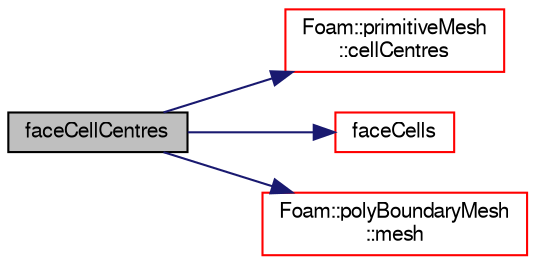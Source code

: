 digraph "faceCellCentres"
{
  bgcolor="transparent";
  edge [fontname="FreeSans",fontsize="10",labelfontname="FreeSans",labelfontsize="10"];
  node [fontname="FreeSans",fontsize="10",shape=record];
  rankdir="LR";
  Node5251 [label="faceCellCentres",height=0.2,width=0.4,color="black", fillcolor="grey75", style="filled", fontcolor="black"];
  Node5251 -> Node5252 [color="midnightblue",fontsize="10",style="solid",fontname="FreeSans"];
  Node5252 [label="Foam::primitiveMesh\l::cellCentres",height=0.2,width=0.4,color="red",URL="$a27530.html#a7300aee2989c6ec70e39436816461902"];
  Node5251 -> Node5313 [color="midnightblue",fontsize="10",style="solid",fontname="FreeSans"];
  Node5313 [label="faceCells",height=0.2,width=0.4,color="red",URL="$a27478.html#afbfac825732ef2770fff4261b4e930e9",tooltip="Return face-cell addressing. "];
  Node5251 -> Node5316 [color="midnightblue",fontsize="10",style="solid",fontname="FreeSans"];
  Node5316 [label="Foam::polyBoundaryMesh\l::mesh",height=0.2,width=0.4,color="red",URL="$a27402.html#ae78c91f8ff731c07ccc4351d9fe861ba",tooltip="Return the mesh reference. "];
}
